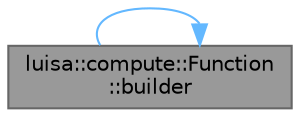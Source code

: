 digraph "luisa::compute::Function::builder"
{
 // LATEX_PDF_SIZE
  bgcolor="transparent";
  edge [fontname=Helvetica,fontsize=10,labelfontname=Helvetica,labelfontsize=10];
  node [fontname=Helvetica,fontsize=10,shape=box,height=0.2,width=0.4];
  rankdir="LR";
  Node1 [id="Node000001",label="luisa::compute::Function\l::builder",height=0.2,width=0.4,color="gray40", fillcolor="grey60", style="filled", fontcolor="black",tooltip="Return function builder"];
  Node1 -> Node1 [id="edge1_Node000001_Node000001",color="steelblue1",style="solid",tooltip=" "];
}
